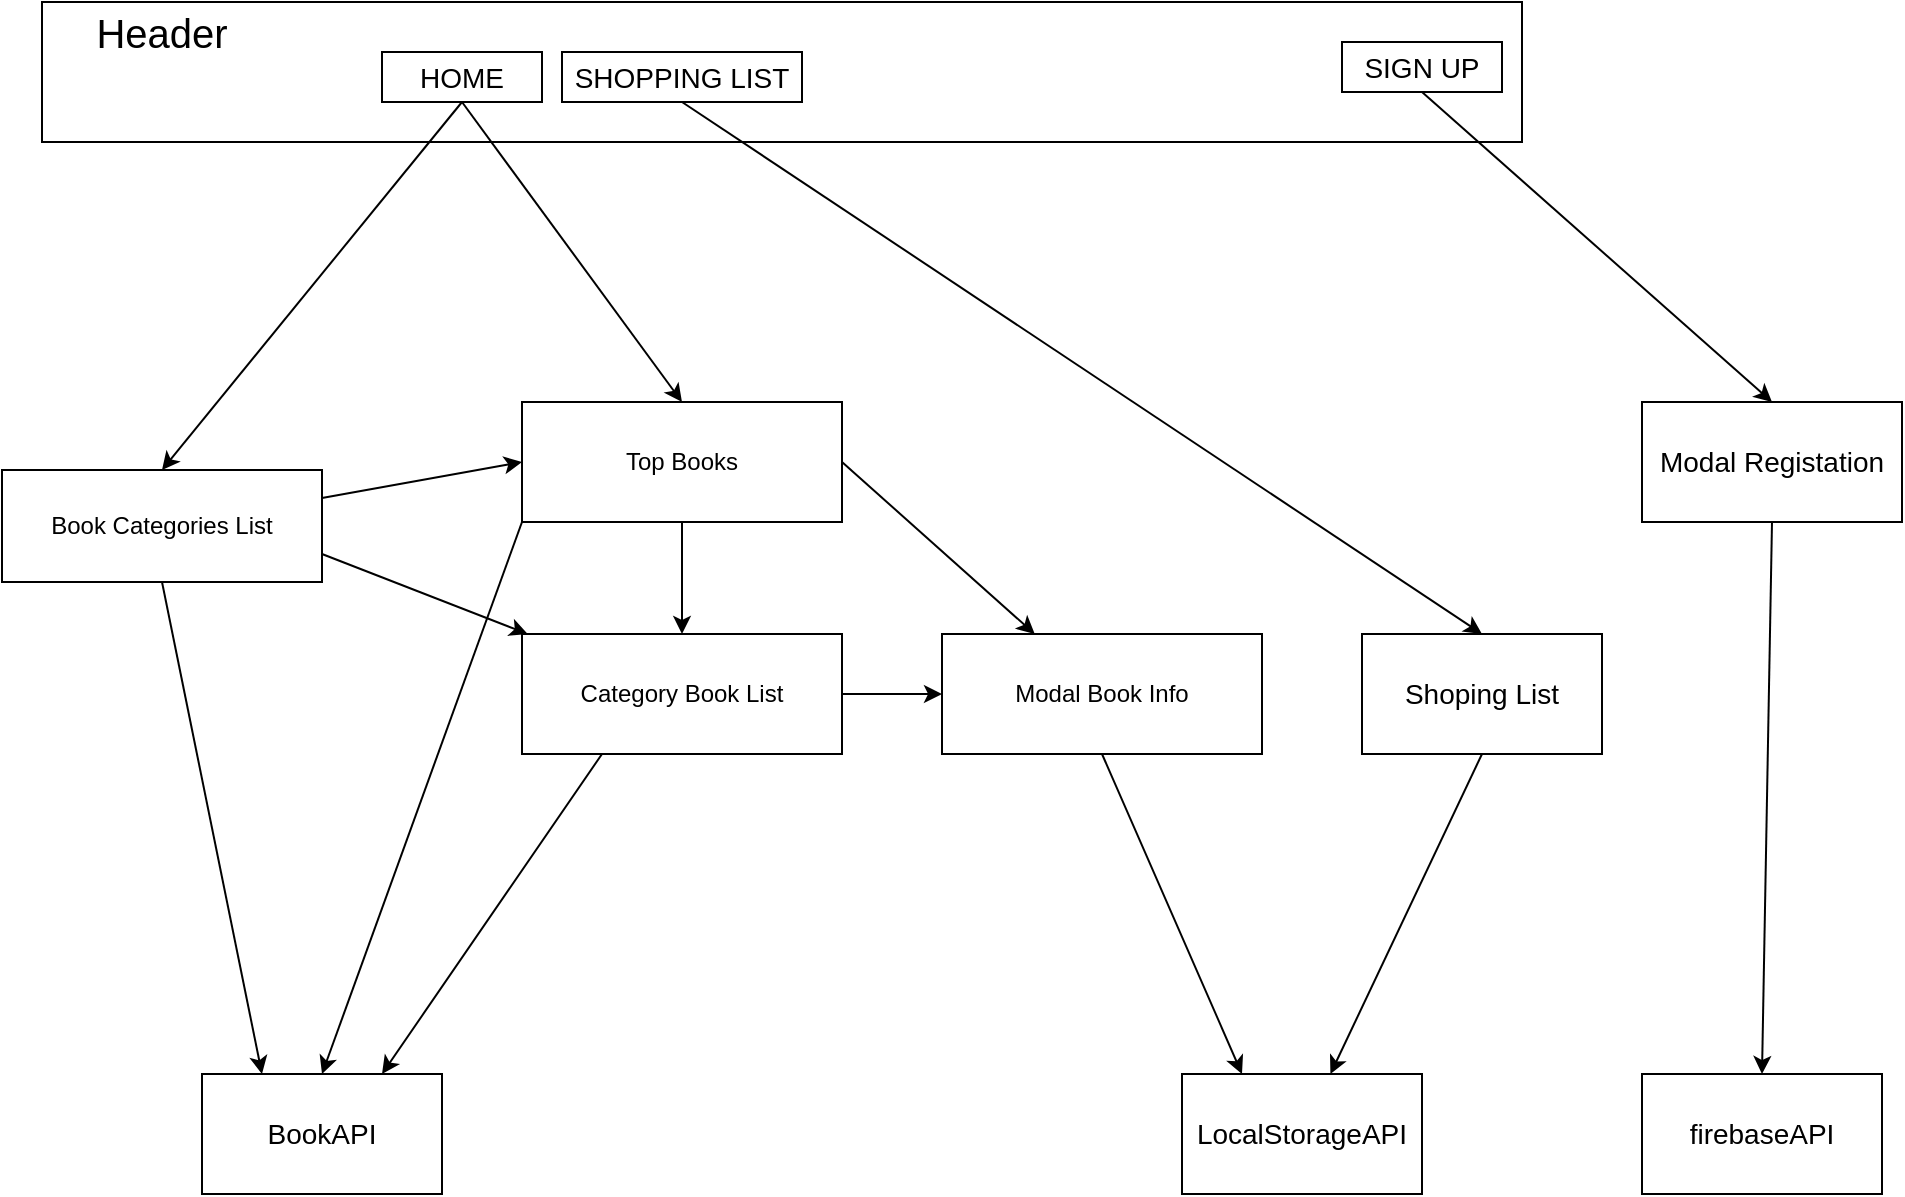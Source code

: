 <mxfile>
    <diagram id="2D50TdKZ8obW27b-xnaC" name="Page-1">
        <mxGraphModel dx="1409" dy="856" grid="1" gridSize="10" guides="1" tooltips="1" connect="1" arrows="1" fold="1" page="1" pageScale="1" pageWidth="1169" pageHeight="827" math="0" shadow="0">
            <root>
                <mxCell id="0"/>
                <mxCell id="1" parent="0"/>
                <mxCell id="26" value="" style="group" vertex="1" connectable="0" parent="1">
                    <mxGeometry x="180" y="84" width="740" height="70" as="geometry"/>
                </mxCell>
                <mxCell id="27" value="" style="group" vertex="1" connectable="0" parent="26">
                    <mxGeometry width="740" height="70" as="geometry"/>
                </mxCell>
                <mxCell id="21" value="" style="rounded=0;whiteSpace=wrap;html=1;" vertex="1" parent="27">
                    <mxGeometry width="740" height="70" as="geometry"/>
                </mxCell>
                <mxCell id="22" value="Header" style="text;html=1;strokeColor=none;fillColor=none;align=center;verticalAlign=middle;whiteSpace=wrap;rounded=0;fontSize=20;" vertex="1" parent="27">
                    <mxGeometry width="120" height="30" as="geometry"/>
                </mxCell>
                <mxCell id="4" value="" style="edgeStyle=none;html=1;exitX=1;exitY=0.25;exitDx=0;exitDy=0;entryX=0;entryY=0.5;entryDx=0;entryDy=0;" edge="1" parent="1" source="2" target="3">
                    <mxGeometry relative="1" as="geometry"/>
                </mxCell>
                <mxCell id="6" value="" style="edgeStyle=none;html=1;exitX=1;exitY=0.75;exitDx=0;exitDy=0;" edge="1" parent="1" source="2" target="5">
                    <mxGeometry relative="1" as="geometry"/>
                </mxCell>
                <mxCell id="39" style="edgeStyle=none;html=1;exitX=0.5;exitY=1;exitDx=0;exitDy=0;entryX=0.25;entryY=0;entryDx=0;entryDy=0;fontSize=14;" edge="1" parent="1" source="2" target="33">
                    <mxGeometry relative="1" as="geometry"/>
                </mxCell>
                <mxCell id="2" value="Book Categories List" style="rounded=0;whiteSpace=wrap;html=1;" vertex="1" parent="1">
                    <mxGeometry x="160" y="318" width="160" height="56" as="geometry"/>
                </mxCell>
                <mxCell id="9" style="edgeStyle=none;html=1;exitX=0.5;exitY=1;exitDx=0;exitDy=0;entryX=0.5;entryY=0;entryDx=0;entryDy=0;" edge="1" parent="1" source="3" target="5">
                    <mxGeometry relative="1" as="geometry"/>
                </mxCell>
                <mxCell id="12" value="" style="edgeStyle=none;html=1;exitX=1;exitY=0.5;exitDx=0;exitDy=0;" edge="1" parent="1" source="3" target="11">
                    <mxGeometry relative="1" as="geometry"/>
                </mxCell>
                <mxCell id="40" style="edgeStyle=none;html=1;exitX=0;exitY=1;exitDx=0;exitDy=0;entryX=0.5;entryY=0;entryDx=0;entryDy=0;fontSize=14;" edge="1" parent="1" source="3" target="33">
                    <mxGeometry relative="1" as="geometry"/>
                </mxCell>
                <mxCell id="3" value="Top Books" style="rounded=0;whiteSpace=wrap;html=1;" vertex="1" parent="1">
                    <mxGeometry x="420" y="284" width="160" height="60" as="geometry"/>
                </mxCell>
                <mxCell id="13" style="edgeStyle=none;html=1;exitX=1;exitY=0.5;exitDx=0;exitDy=0;entryX=0;entryY=0.5;entryDx=0;entryDy=0;" edge="1" parent="1" source="5" target="11">
                    <mxGeometry relative="1" as="geometry"/>
                </mxCell>
                <mxCell id="41" style="edgeStyle=none;html=1;exitX=0.25;exitY=1;exitDx=0;exitDy=0;entryX=0.75;entryY=0;entryDx=0;entryDy=0;fontSize=14;" edge="1" parent="1" source="5" target="33">
                    <mxGeometry relative="1" as="geometry"/>
                </mxCell>
                <mxCell id="5" value="Category Book List" style="rounded=0;whiteSpace=wrap;html=1;" vertex="1" parent="1">
                    <mxGeometry x="420" y="400" width="160" height="60" as="geometry"/>
                </mxCell>
                <mxCell id="15" value="" style="edgeStyle=none;html=1;exitX=0.5;exitY=1;exitDx=0;exitDy=0;entryX=0.25;entryY=0;entryDx=0;entryDy=0;" edge="1" parent="1" source="11" target="34">
                    <mxGeometry relative="1" as="geometry">
                        <mxPoint x="840" y="584.0" as="targetPoint"/>
                    </mxGeometry>
                </mxCell>
                <mxCell id="28" style="edgeStyle=none;html=1;exitX=0.5;exitY=1;exitDx=0;exitDy=0;entryX=0.5;entryY=0;entryDx=0;entryDy=0;fontSize=14;" edge="1" parent="1" source="23" target="3">
                    <mxGeometry relative="1" as="geometry">
                        <mxPoint x="407.5" y="244" as="targetPoint"/>
                    </mxGeometry>
                </mxCell>
                <mxCell id="47" style="edgeStyle=none;html=1;exitX=0.5;exitY=1;exitDx=0;exitDy=0;entryX=0.5;entryY=0;entryDx=0;entryDy=0;fontSize=14;" edge="1" parent="1" source="23" target="2">
                    <mxGeometry relative="1" as="geometry"/>
                </mxCell>
                <mxCell id="23" value="HOME" style="rounded=0;whiteSpace=wrap;html=1;fontSize=14;" vertex="1" parent="1">
                    <mxGeometry x="350" y="109" width="80" height="25" as="geometry"/>
                </mxCell>
                <mxCell id="32" style="edgeStyle=none;html=1;exitX=0.5;exitY=1;exitDx=0;exitDy=0;fontSize=14;entryX=0.5;entryY=0;entryDx=0;entryDy=0;" edge="1" parent="1" source="24" target="44">
                    <mxGeometry relative="1" as="geometry"/>
                </mxCell>
                <mxCell id="24" value="SHOPPING LIST" style="rounded=0;whiteSpace=wrap;html=1;fontSize=14;" vertex="1" parent="1">
                    <mxGeometry x="440" y="109" width="120" height="25" as="geometry"/>
                </mxCell>
                <mxCell id="49" style="edgeStyle=none;html=1;exitX=0.5;exitY=1;exitDx=0;exitDy=0;entryX=0.5;entryY=0;entryDx=0;entryDy=0;fontSize=14;" edge="1" parent="1" source="25" target="48">
                    <mxGeometry relative="1" as="geometry"/>
                </mxCell>
                <mxCell id="25" value="SIGN UP" style="rounded=0;whiteSpace=wrap;html=1;fontSize=14;" vertex="1" parent="1">
                    <mxGeometry x="830" y="104" width="80" height="25" as="geometry"/>
                </mxCell>
                <mxCell id="34" value="LocalStorageAPI" style="rounded=0;whiteSpace=wrap;html=1;fontSize=14;" vertex="1" parent="1">
                    <mxGeometry x="750" y="620" width="120" height="60" as="geometry"/>
                </mxCell>
                <mxCell id="33" value="BookAPI" style="rounded=0;whiteSpace=wrap;html=1;fontSize=14;" vertex="1" parent="1">
                    <mxGeometry x="260" y="620" width="120" height="60" as="geometry"/>
                </mxCell>
                <mxCell id="45" style="edgeStyle=none;html=1;exitX=0.5;exitY=1;exitDx=0;exitDy=0;fontSize=14;" edge="1" parent="1" source="44" target="34">
                    <mxGeometry relative="1" as="geometry"/>
                </mxCell>
                <mxCell id="44" value="Shoping List" style="rounded=0;whiteSpace=wrap;html=1;fontSize=14;" vertex="1" parent="1">
                    <mxGeometry x="840" y="400" width="120" height="60" as="geometry"/>
                </mxCell>
                <mxCell id="11" value="Modal Book Info" style="rounded=0;whiteSpace=wrap;html=1;" vertex="1" parent="1">
                    <mxGeometry x="630" y="400" width="160" height="60" as="geometry"/>
                </mxCell>
                <mxCell id="46" value="firebaseAPI" style="rounded=0;whiteSpace=wrap;html=1;fontSize=14;" vertex="1" parent="1">
                    <mxGeometry x="980" y="620" width="120" height="60" as="geometry"/>
                </mxCell>
                <mxCell id="50" style="edgeStyle=none;html=1;exitX=0.5;exitY=1;exitDx=0;exitDy=0;entryX=0.5;entryY=0;entryDx=0;entryDy=0;fontSize=14;" edge="1" parent="1" source="48" target="46">
                    <mxGeometry relative="1" as="geometry"/>
                </mxCell>
                <mxCell id="48" value="Modal Registation" style="rounded=0;whiteSpace=wrap;html=1;fontSize=14;fillColor=default;" vertex="1" parent="1">
                    <mxGeometry x="980" y="284" width="130" height="60" as="geometry"/>
                </mxCell>
            </root>
        </mxGraphModel>
    </diagram>
</mxfile>